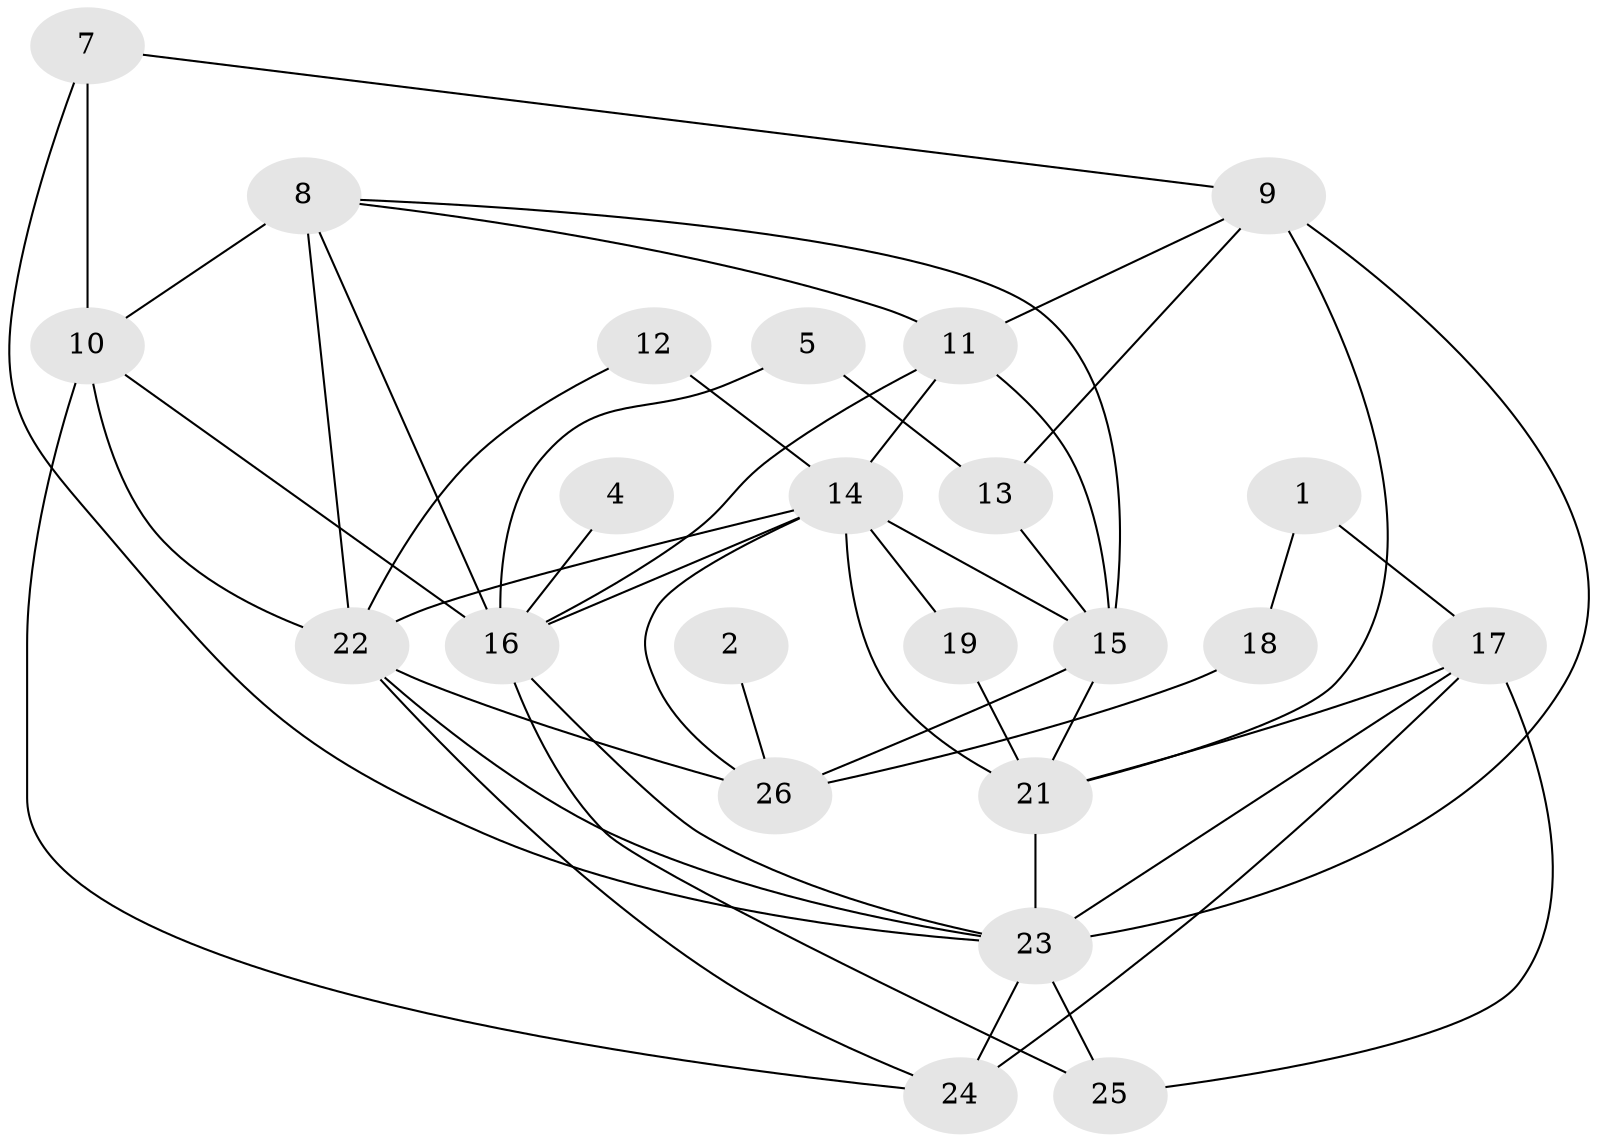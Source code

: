 // original degree distribution, {2: 0.19230769230769232, 4: 0.1346153846153846, 5: 0.1346153846153846, 1: 0.11538461538461539, 3: 0.28846153846153844, 0: 0.057692307692307696, 7: 0.038461538461538464, 6: 0.038461538461538464}
// Generated by graph-tools (version 1.1) at 2025/25/03/09/25 03:25:20]
// undirected, 23 vertices, 49 edges
graph export_dot {
graph [start="1"]
  node [color=gray90,style=filled];
  1;
  2;
  4;
  5;
  7;
  8;
  9;
  10;
  11;
  12;
  13;
  14;
  15;
  16;
  17;
  18;
  19;
  21;
  22;
  23;
  24;
  25;
  26;
  1 -- 17 [weight=1.0];
  1 -- 18 [weight=1.0];
  2 -- 26 [weight=1.0];
  4 -- 16 [weight=1.0];
  5 -- 13 [weight=1.0];
  5 -- 16 [weight=1.0];
  7 -- 9 [weight=1.0];
  7 -- 10 [weight=1.0];
  7 -- 23 [weight=1.0];
  8 -- 10 [weight=2.0];
  8 -- 11 [weight=1.0];
  8 -- 15 [weight=1.0];
  8 -- 16 [weight=1.0];
  8 -- 22 [weight=1.0];
  9 -- 11 [weight=1.0];
  9 -- 13 [weight=1.0];
  9 -- 21 [weight=1.0];
  9 -- 23 [weight=1.0];
  10 -- 16 [weight=1.0];
  10 -- 22 [weight=1.0];
  10 -- 24 [weight=1.0];
  11 -- 14 [weight=1.0];
  11 -- 15 [weight=2.0];
  11 -- 16 [weight=1.0];
  12 -- 14 [weight=1.0];
  12 -- 22 [weight=1.0];
  13 -- 15 [weight=1.0];
  14 -- 15 [weight=1.0];
  14 -- 16 [weight=1.0];
  14 -- 19 [weight=1.0];
  14 -- 21 [weight=1.0];
  14 -- 22 [weight=1.0];
  14 -- 26 [weight=1.0];
  15 -- 21 [weight=1.0];
  15 -- 26 [weight=1.0];
  16 -- 23 [weight=1.0];
  16 -- 25 [weight=1.0];
  17 -- 21 [weight=1.0];
  17 -- 23 [weight=1.0];
  17 -- 24 [weight=2.0];
  17 -- 25 [weight=1.0];
  18 -- 26 [weight=1.0];
  19 -- 21 [weight=1.0];
  21 -- 23 [weight=2.0];
  22 -- 23 [weight=1.0];
  22 -- 24 [weight=1.0];
  22 -- 26 [weight=1.0];
  23 -- 24 [weight=1.0];
  23 -- 25 [weight=1.0];
}
